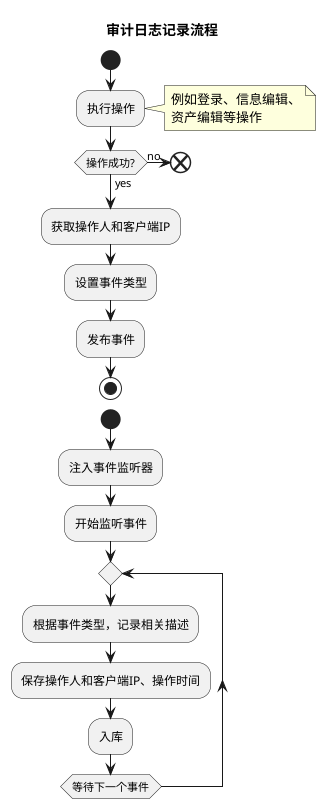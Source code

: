 @startuml
title 审计日志记录流程
start
:执行操作;
note right
  例如登录、信息编辑、
  资产编辑等操作
end note
if(操作成功?)then(no)
    end
else(yes)
endif

:获取操作人和客户端IP;
:设置事件类型;
:发布事件;
stop

start
:注入事件监听器;
:开始监听事件;
repeat
    :根据事件类型，记录相关描述;
    :保存操作人和客户端IP、操作时间;
    :入库;
repeat while(等待下一个事件)
@enduml